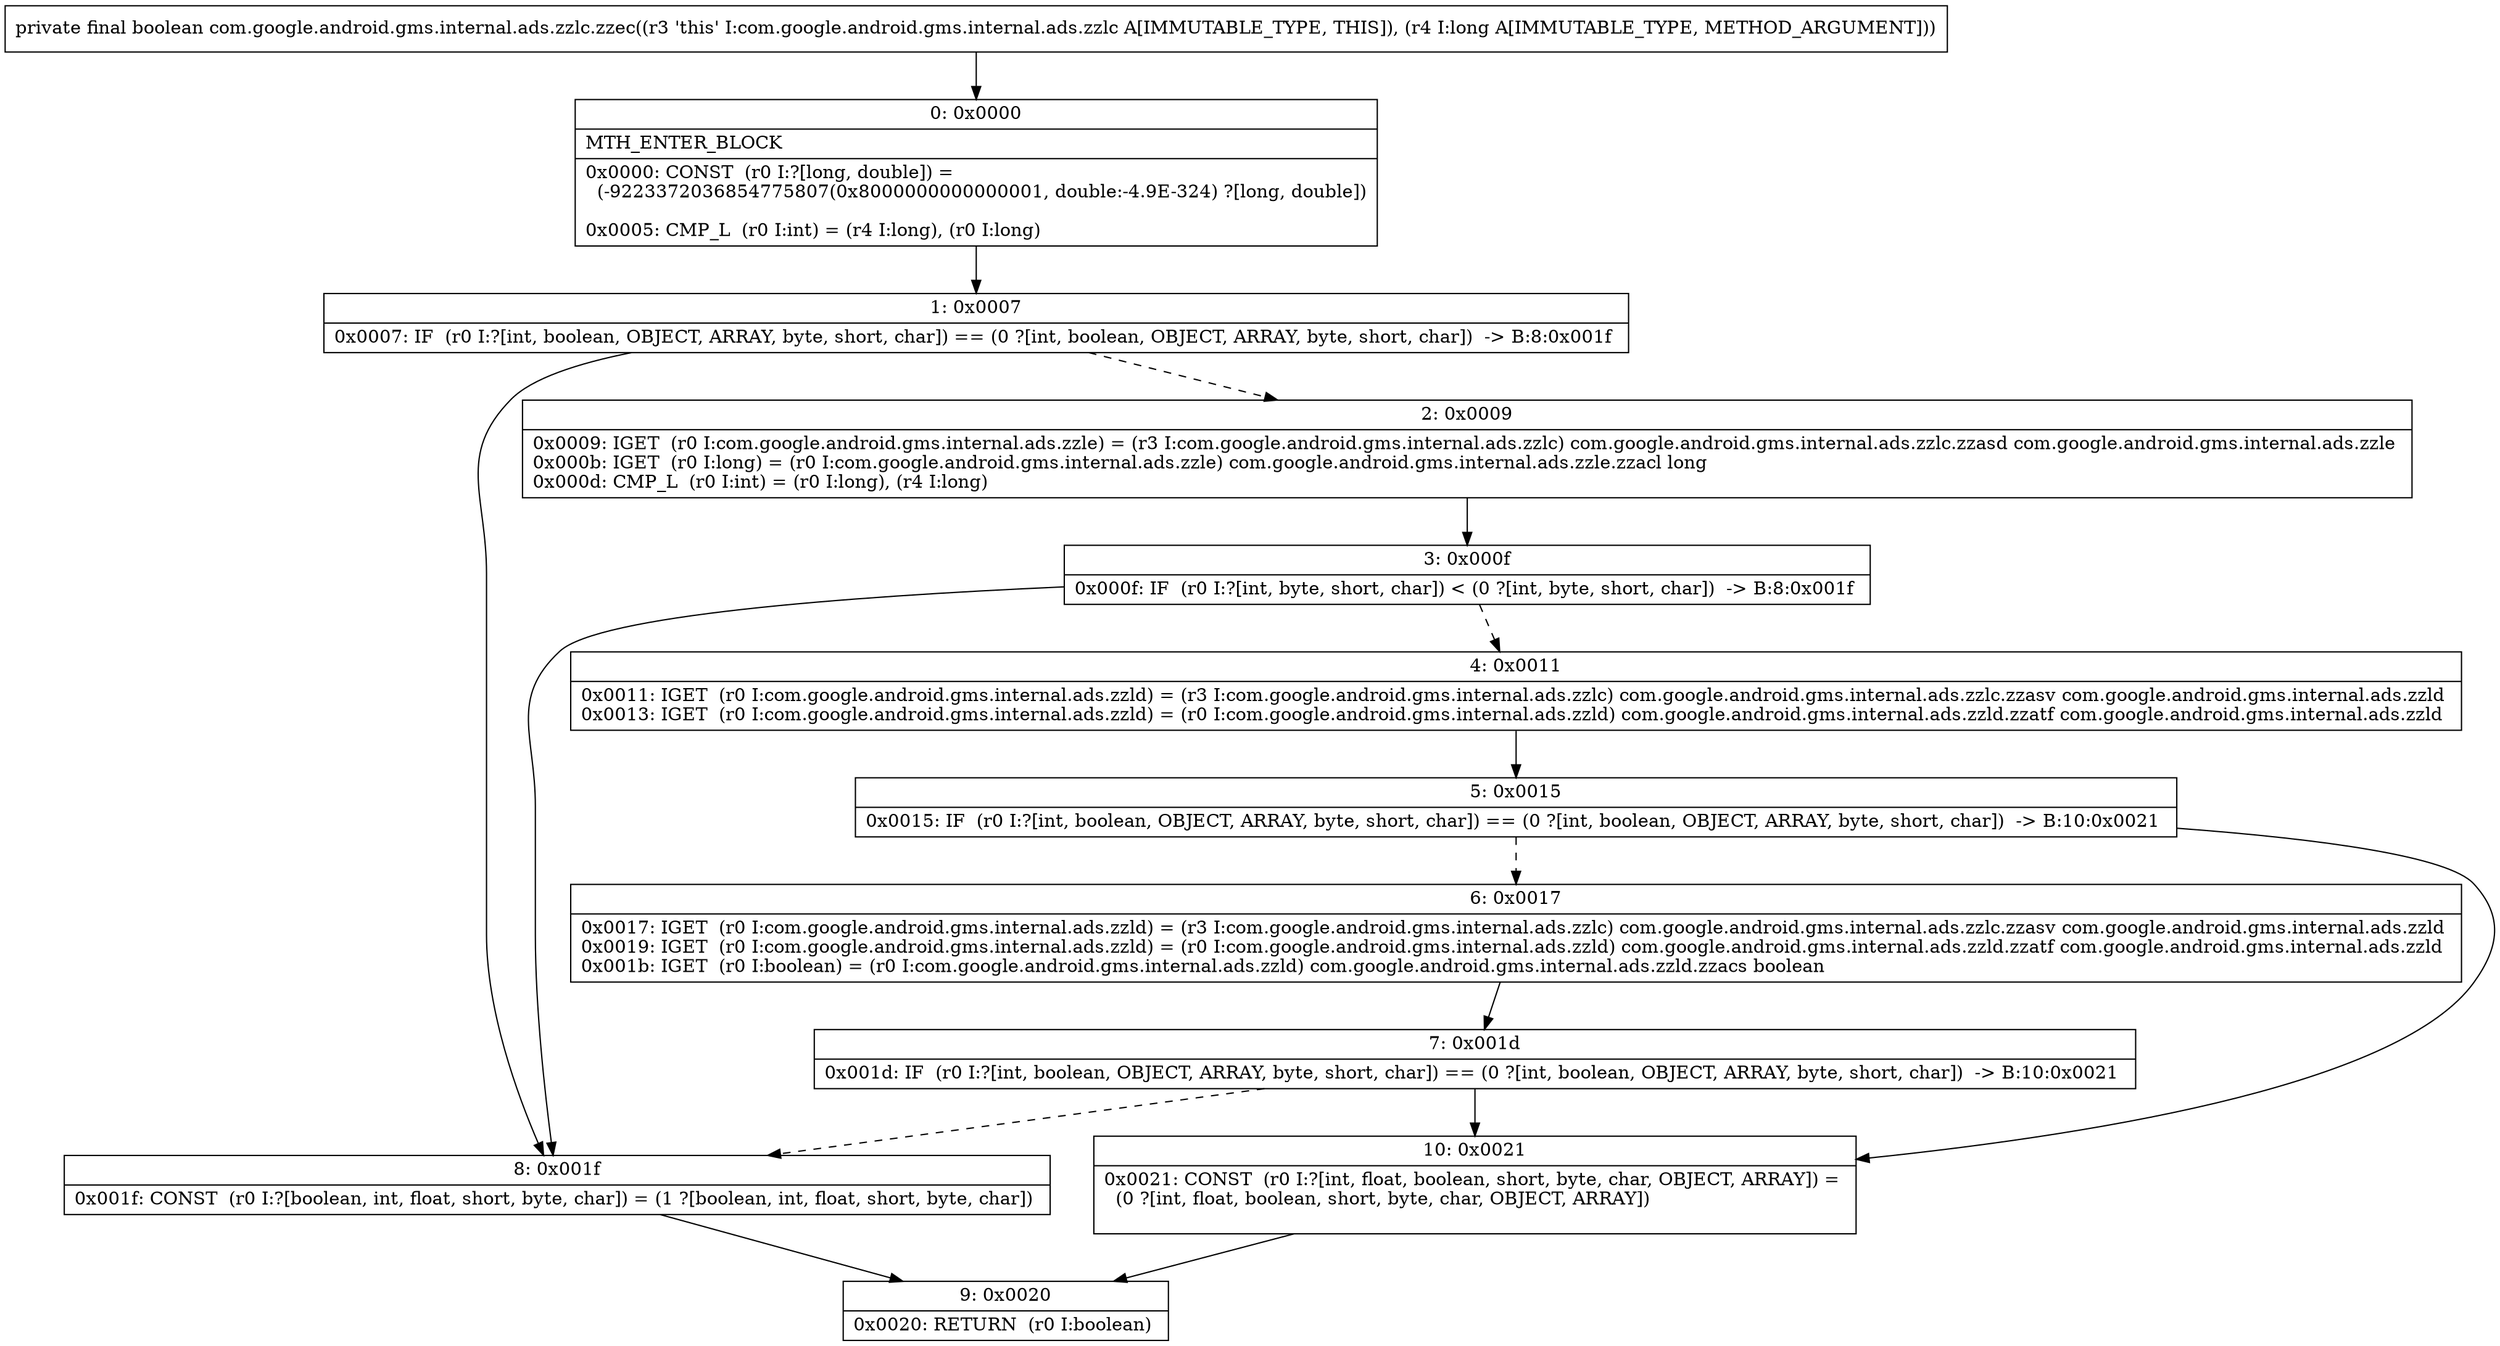 digraph "CFG forcom.google.android.gms.internal.ads.zzlc.zzec(J)Z" {
Node_0 [shape=record,label="{0\:\ 0x0000|MTH_ENTER_BLOCK\l|0x0000: CONST  (r0 I:?[long, double]) = \l  (\-9223372036854775807(0x8000000000000001, double:\-4.9E\-324) ?[long, double])\l \l0x0005: CMP_L  (r0 I:int) = (r4 I:long), (r0 I:long) \l}"];
Node_1 [shape=record,label="{1\:\ 0x0007|0x0007: IF  (r0 I:?[int, boolean, OBJECT, ARRAY, byte, short, char]) == (0 ?[int, boolean, OBJECT, ARRAY, byte, short, char])  \-\> B:8:0x001f \l}"];
Node_2 [shape=record,label="{2\:\ 0x0009|0x0009: IGET  (r0 I:com.google.android.gms.internal.ads.zzle) = (r3 I:com.google.android.gms.internal.ads.zzlc) com.google.android.gms.internal.ads.zzlc.zzasd com.google.android.gms.internal.ads.zzle \l0x000b: IGET  (r0 I:long) = (r0 I:com.google.android.gms.internal.ads.zzle) com.google.android.gms.internal.ads.zzle.zzacl long \l0x000d: CMP_L  (r0 I:int) = (r0 I:long), (r4 I:long) \l}"];
Node_3 [shape=record,label="{3\:\ 0x000f|0x000f: IF  (r0 I:?[int, byte, short, char]) \< (0 ?[int, byte, short, char])  \-\> B:8:0x001f \l}"];
Node_4 [shape=record,label="{4\:\ 0x0011|0x0011: IGET  (r0 I:com.google.android.gms.internal.ads.zzld) = (r3 I:com.google.android.gms.internal.ads.zzlc) com.google.android.gms.internal.ads.zzlc.zzasv com.google.android.gms.internal.ads.zzld \l0x0013: IGET  (r0 I:com.google.android.gms.internal.ads.zzld) = (r0 I:com.google.android.gms.internal.ads.zzld) com.google.android.gms.internal.ads.zzld.zzatf com.google.android.gms.internal.ads.zzld \l}"];
Node_5 [shape=record,label="{5\:\ 0x0015|0x0015: IF  (r0 I:?[int, boolean, OBJECT, ARRAY, byte, short, char]) == (0 ?[int, boolean, OBJECT, ARRAY, byte, short, char])  \-\> B:10:0x0021 \l}"];
Node_6 [shape=record,label="{6\:\ 0x0017|0x0017: IGET  (r0 I:com.google.android.gms.internal.ads.zzld) = (r3 I:com.google.android.gms.internal.ads.zzlc) com.google.android.gms.internal.ads.zzlc.zzasv com.google.android.gms.internal.ads.zzld \l0x0019: IGET  (r0 I:com.google.android.gms.internal.ads.zzld) = (r0 I:com.google.android.gms.internal.ads.zzld) com.google.android.gms.internal.ads.zzld.zzatf com.google.android.gms.internal.ads.zzld \l0x001b: IGET  (r0 I:boolean) = (r0 I:com.google.android.gms.internal.ads.zzld) com.google.android.gms.internal.ads.zzld.zzacs boolean \l}"];
Node_7 [shape=record,label="{7\:\ 0x001d|0x001d: IF  (r0 I:?[int, boolean, OBJECT, ARRAY, byte, short, char]) == (0 ?[int, boolean, OBJECT, ARRAY, byte, short, char])  \-\> B:10:0x0021 \l}"];
Node_8 [shape=record,label="{8\:\ 0x001f|0x001f: CONST  (r0 I:?[boolean, int, float, short, byte, char]) = (1 ?[boolean, int, float, short, byte, char]) \l}"];
Node_9 [shape=record,label="{9\:\ 0x0020|0x0020: RETURN  (r0 I:boolean) \l}"];
Node_10 [shape=record,label="{10\:\ 0x0021|0x0021: CONST  (r0 I:?[int, float, boolean, short, byte, char, OBJECT, ARRAY]) = \l  (0 ?[int, float, boolean, short, byte, char, OBJECT, ARRAY])\l \l}"];
MethodNode[shape=record,label="{private final boolean com.google.android.gms.internal.ads.zzlc.zzec((r3 'this' I:com.google.android.gms.internal.ads.zzlc A[IMMUTABLE_TYPE, THIS]), (r4 I:long A[IMMUTABLE_TYPE, METHOD_ARGUMENT])) }"];
MethodNode -> Node_0;
Node_0 -> Node_1;
Node_1 -> Node_2[style=dashed];
Node_1 -> Node_8;
Node_2 -> Node_3;
Node_3 -> Node_4[style=dashed];
Node_3 -> Node_8;
Node_4 -> Node_5;
Node_5 -> Node_6[style=dashed];
Node_5 -> Node_10;
Node_6 -> Node_7;
Node_7 -> Node_8[style=dashed];
Node_7 -> Node_10;
Node_8 -> Node_9;
Node_10 -> Node_9;
}

